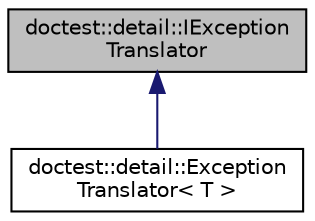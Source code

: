 digraph "doctest::detail::IExceptionTranslator"
{
 // LATEX_PDF_SIZE
  edge [fontname="Helvetica",fontsize="10",labelfontname="Helvetica",labelfontsize="10"];
  node [fontname="Helvetica",fontsize="10",shape=record];
  Node1 [label="doctest::detail::IException\lTranslator",height=0.2,width=0.4,color="black", fillcolor="grey75", style="filled", fontcolor="black",tooltip=" "];
  Node1 -> Node2 [dir="back",color="midnightblue",fontsize="10",style="solid"];
  Node2 [label="doctest::detail::Exception\lTranslator\< T \>",height=0.2,width=0.4,color="black", fillcolor="white", style="filled",URL="$classdoctest_1_1detail_1_1ExceptionTranslator.html",tooltip="OCLINT destructor of virtual class."];
}
